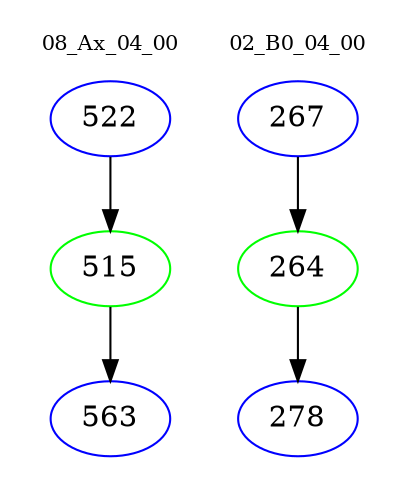 digraph{
subgraph cluster_0 {
color = white
label = "08_Ax_04_00";
fontsize=10;
T0_522 [label="522", color="blue"]
T0_522 -> T0_515 [color="black"]
T0_515 [label="515", color="green"]
T0_515 -> T0_563 [color="black"]
T0_563 [label="563", color="blue"]
}
subgraph cluster_1 {
color = white
label = "02_B0_04_00";
fontsize=10;
T1_267 [label="267", color="blue"]
T1_267 -> T1_264 [color="black"]
T1_264 [label="264", color="green"]
T1_264 -> T1_278 [color="black"]
T1_278 [label="278", color="blue"]
}
}
